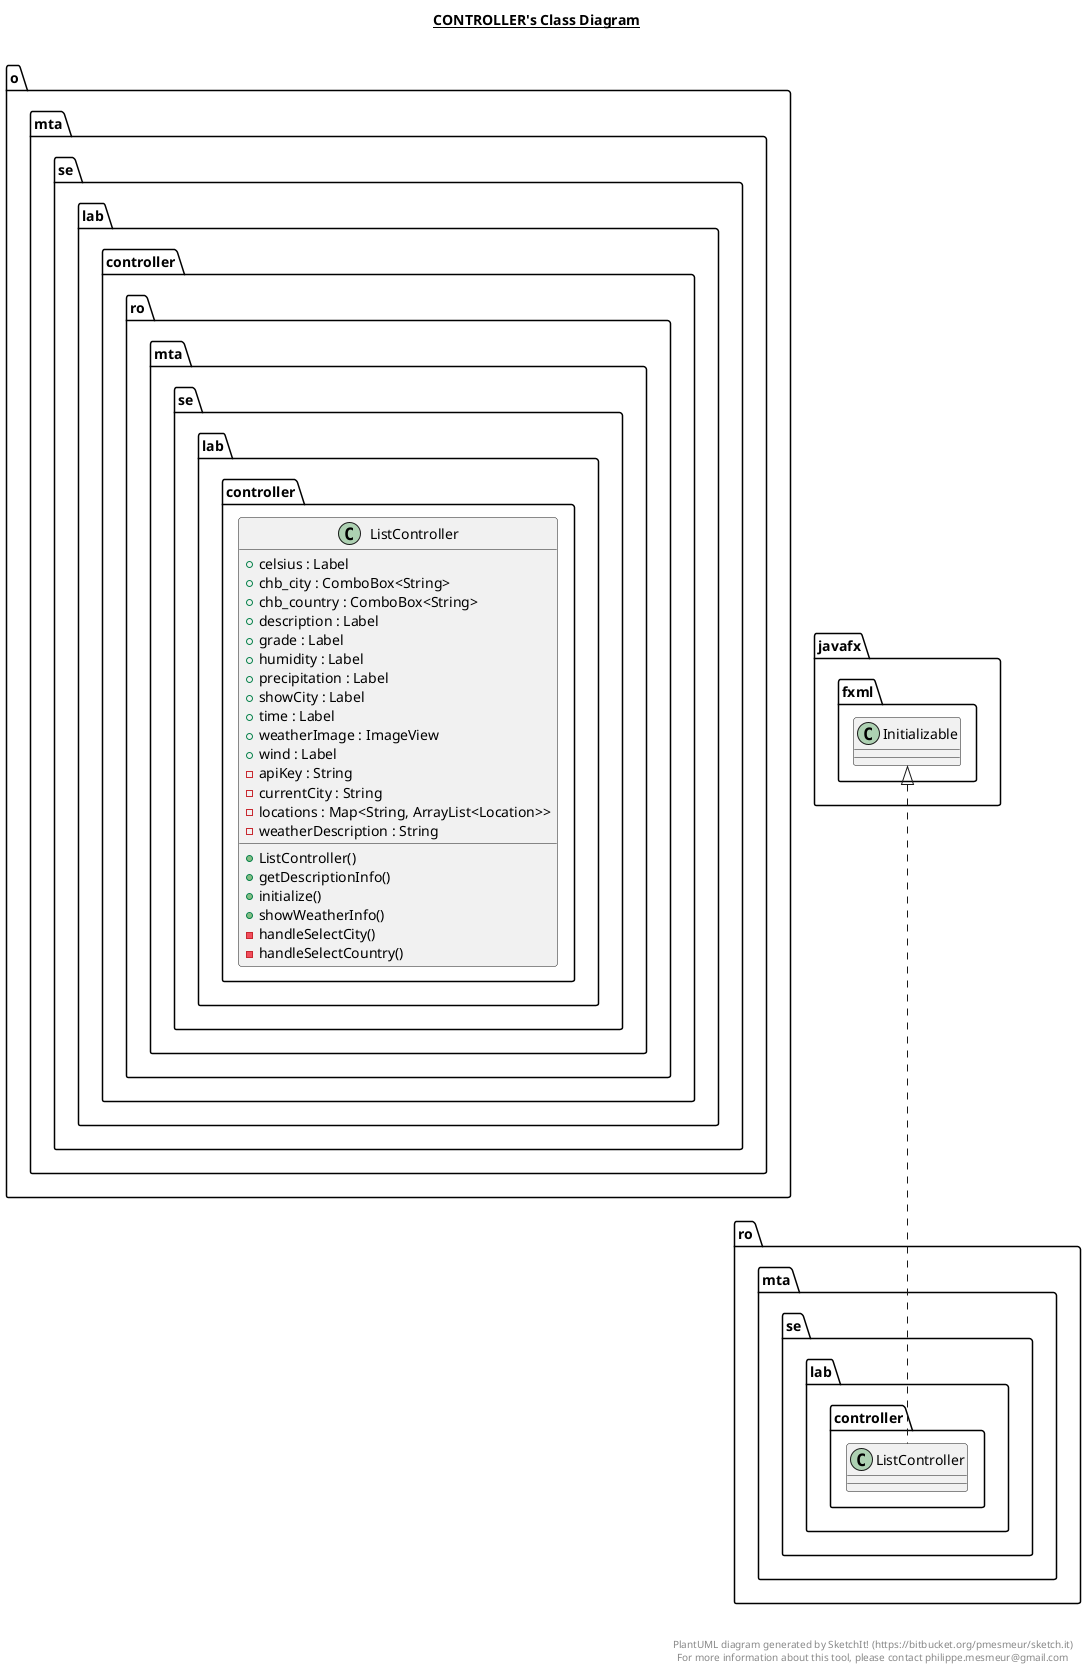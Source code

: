 @startuml

title __CONTROLLER's Class Diagram__\n


    namespace o.mta.se.lab {
      namespace controller {
        class ro.mta.se.lab.controller.ListController {
            + celsius : Label
            + chb_city : ComboBox<String>
            + chb_country : ComboBox<String>
            + description : Label
            + grade : Label
            + humidity : Label
            + precipitation : Label
            + showCity : Label
            + time : Label
            + weatherImage : ImageView
            + wind : Label
            - apiKey : String
            - currentCity : String
            - locations : Map<String, ArrayList<Location>>
            - weatherDescription : String
            + ListController()
            + getDescriptionInfo()
            + initialize()
            + showWeatherInfo()
            - handleSelectCity()
            - handleSelectCountry()
        }
      }
    }

  

  ro.mta.se.lab.controller.ListController .up.|> javafx.fxml.Initializable


right footer


PlantUML diagram generated by SketchIt! (https://bitbucket.org/pmesmeur/sketch.it)
For more information about this tool, please contact philippe.mesmeur@gmail.com
endfooter

@enduml
